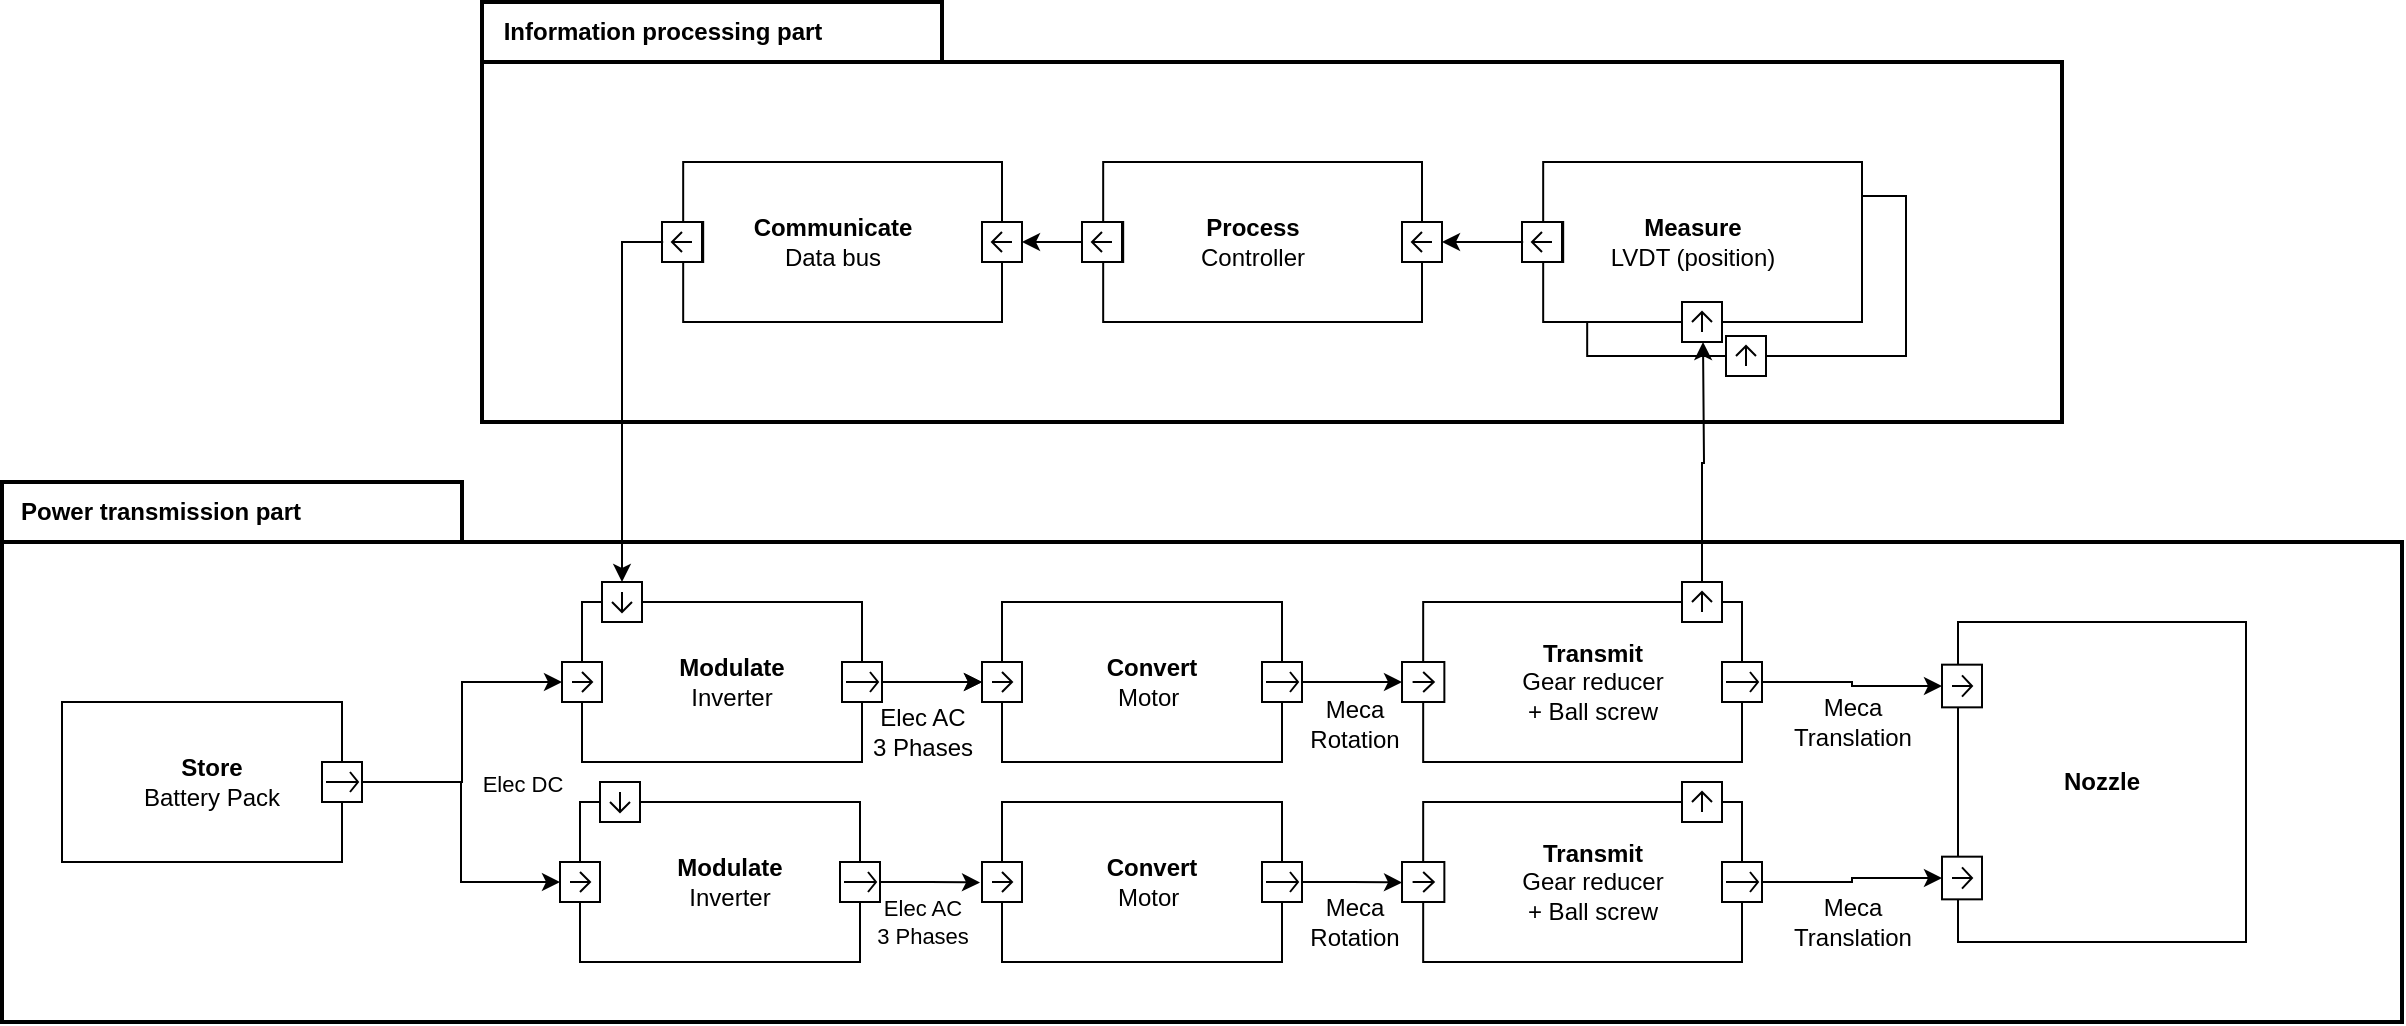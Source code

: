 <mxfile version="23.1.5" type="device">
  <diagram name="Page-1" id="yb1ma8T-SrvM5JeAaCw8">
    <mxGraphModel dx="2554" dy="1028" grid="1" gridSize="10" guides="1" tooltips="1" connect="1" arrows="1" fold="1" page="1" pageScale="1" pageWidth="827" pageHeight="1169" math="0" shadow="0">
      <root>
        <mxCell id="0" />
        <mxCell id="1" parent="0" />
        <mxCell id="T2AmNzOSlfXvJzyKGwMJ-92" value="" style="shape=folder;tabWidth=230;tabHeight=30;tabPosition=left;strokeWidth=2;html=1;whiteSpace=wrap;align=center;" vertex="1" parent="1">
          <mxGeometry x="40" y="150" width="790" height="210" as="geometry" />
        </mxCell>
        <mxCell id="T2AmNzOSlfXvJzyKGwMJ-146" value="" style="group" vertex="1" connectable="0" parent="1">
          <mxGeometry x="572" y="247" width="180" height="90" as="geometry" />
        </mxCell>
        <mxCell id="T2AmNzOSlfXvJzyKGwMJ-147" value="" style="group;direction=west;" vertex="1" connectable="0" parent="T2AmNzOSlfXvJzyKGwMJ-146">
          <mxGeometry width="180" height="80" as="geometry" />
        </mxCell>
        <mxCell id="T2AmNzOSlfXvJzyKGwMJ-148" value="Measure&lt;br&gt;&lt;span style=&quot;font-weight: 400;&quot;&gt;LVDT (position)&lt;/span&gt;" style="html=1;shape=mxgraph.sysml.itemFlow;fontStyle=1;flowDir=e;flowType=out;whiteSpace=wrap;align=center;direction=west;" vertex="1" parent="T2AmNzOSlfXvJzyKGwMJ-147">
          <mxGeometry x="10.588" width="169.412" height="80" as="geometry" />
        </mxCell>
        <mxCell id="T2AmNzOSlfXvJzyKGwMJ-149" value="" style="html=1;shape=mxgraph.sysml.port;sysMLPortType=flowN;direction=north;" vertex="1" parent="T2AmNzOSlfXvJzyKGwMJ-147">
          <mxGeometry x="10" y="30" width="20" height="20" as="geometry" />
        </mxCell>
        <mxCell id="T2AmNzOSlfXvJzyKGwMJ-150" value="" style="html=1;shape=mxgraph.sysml.port;sysMLPortType=flowN;" vertex="1" parent="T2AmNzOSlfXvJzyKGwMJ-146">
          <mxGeometry x="90" y="70" width="20" height="20" as="geometry" />
        </mxCell>
        <mxCell id="T2AmNzOSlfXvJzyKGwMJ-90" value="" style="group" vertex="1" connectable="0" parent="1">
          <mxGeometry x="-200" y="390" width="1200" height="270" as="geometry" />
        </mxCell>
        <mxCell id="T2AmNzOSlfXvJzyKGwMJ-88" value="" style="shape=folder;tabWidth=230;tabHeight=30;tabPosition=left;strokeWidth=2;html=1;whiteSpace=wrap;align=center;" vertex="1" parent="T2AmNzOSlfXvJzyKGwMJ-90">
          <mxGeometry width="1200" height="270" as="geometry" />
        </mxCell>
        <mxCell id="T2AmNzOSlfXvJzyKGwMJ-70" style="edgeStyle=orthogonalEdgeStyle;rounded=0;orthogonalLoop=1;jettySize=auto;html=1;exitX=1;exitY=0.5;exitDx=0;exitDy=0;" edge="1" parent="T2AmNzOSlfXvJzyKGwMJ-90" source="T2AmNzOSlfXvJzyKGwMJ-8">
          <mxGeometry relative="1" as="geometry">
            <mxPoint x="280" y="100" as="targetPoint" />
            <Array as="points">
              <mxPoint x="230" y="150" />
              <mxPoint x="230" y="100" />
            </Array>
          </mxGeometry>
        </mxCell>
        <mxCell id="T2AmNzOSlfXvJzyKGwMJ-80" value="Elec DC" style="edgeLabel;html=1;align=center;verticalAlign=middle;resizable=0;points=[];" vertex="1" connectable="0" parent="T2AmNzOSlfXvJzyKGwMJ-70">
          <mxGeometry x="-0.153" y="-1" relative="1" as="geometry">
            <mxPoint x="29" y="14" as="offset" />
          </mxGeometry>
        </mxCell>
        <mxCell id="T2AmNzOSlfXvJzyKGwMJ-8" value="Store&lt;br&gt;&lt;span style=&quot;font-weight: normal;&quot;&gt;Battery Pack&lt;/span&gt;" style="html=1;shape=mxgraph.sysml.itemFlow;fontStyle=1;flowDir=e;flowType=out;whiteSpace=wrap;align=center;" vertex="1" parent="T2AmNzOSlfXvJzyKGwMJ-90">
          <mxGeometry x="30" y="110" width="150" height="80" as="geometry" />
        </mxCell>
        <mxCell id="T2AmNzOSlfXvJzyKGwMJ-13" value="" style="group" vertex="1" connectable="0" parent="T2AmNzOSlfXvJzyKGwMJ-90">
          <mxGeometry x="280" y="60" width="160" height="80" as="geometry" />
        </mxCell>
        <mxCell id="T2AmNzOSlfXvJzyKGwMJ-62" value="" style="group" vertex="1" connectable="0" parent="T2AmNzOSlfXvJzyKGwMJ-13">
          <mxGeometry width="160" height="80" as="geometry" />
        </mxCell>
        <mxCell id="T2AmNzOSlfXvJzyKGwMJ-12" value="Modulate&lt;br&gt;&lt;span style=&quot;font-weight: normal;&quot;&gt;Inverter&lt;/span&gt;" style="html=1;shape=mxgraph.sysml.itemFlow;fontStyle=1;flowDir=e;flowType=out;whiteSpace=wrap;align=center;" vertex="1" parent="T2AmNzOSlfXvJzyKGwMJ-62">
          <mxGeometry x="10" width="150" height="80" as="geometry" />
        </mxCell>
        <mxCell id="T2AmNzOSlfXvJzyKGwMJ-7" value="" style="html=1;shape=mxgraph.sysml.port;sysMLPortType=flowN;direction=south;" vertex="1" parent="T2AmNzOSlfXvJzyKGwMJ-62">
          <mxGeometry y="30" width="20" height="20" as="geometry" />
        </mxCell>
        <mxCell id="T2AmNzOSlfXvJzyKGwMJ-14" value="" style="group" vertex="1" connectable="0" parent="T2AmNzOSlfXvJzyKGwMJ-90">
          <mxGeometry x="490" y="60" width="160" height="80" as="geometry" />
        </mxCell>
        <mxCell id="T2AmNzOSlfXvJzyKGwMJ-15" value="Convert&lt;br&gt;&lt;span style=&quot;font-weight: normal;&quot;&gt;Motor&amp;nbsp;&lt;/span&gt;" style="html=1;shape=mxgraph.sysml.itemFlow;fontStyle=1;flowDir=e;flowType=out;whiteSpace=wrap;align=center;" vertex="1" parent="T2AmNzOSlfXvJzyKGwMJ-14">
          <mxGeometry x="10" width="150" height="80" as="geometry" />
        </mxCell>
        <mxCell id="T2AmNzOSlfXvJzyKGwMJ-16" value="" style="html=1;shape=mxgraph.sysml.port;sysMLPortType=flowN;direction=south;" vertex="1" parent="T2AmNzOSlfXvJzyKGwMJ-14">
          <mxGeometry y="30" width="20" height="20" as="geometry" />
        </mxCell>
        <mxCell id="T2AmNzOSlfXvJzyKGwMJ-21" value="" style="group" vertex="1" connectable="0" parent="T2AmNzOSlfXvJzyKGwMJ-90">
          <mxGeometry x="700" y="60" width="180" height="90" as="geometry" />
        </mxCell>
        <mxCell id="T2AmNzOSlfXvJzyKGwMJ-22" value="Transmit&lt;br&gt;&lt;span style=&quot;font-weight: normal;&quot;&gt;Gear reducer &lt;br&gt;+ Ball screw&lt;/span&gt;" style="html=1;shape=mxgraph.sysml.itemFlow;fontStyle=1;flowDir=e;flowType=out;whiteSpace=wrap;align=center;" vertex="1" parent="T2AmNzOSlfXvJzyKGwMJ-21">
          <mxGeometry x="10.588" width="169.412" height="80" as="geometry" />
        </mxCell>
        <mxCell id="T2AmNzOSlfXvJzyKGwMJ-23" value="" style="html=1;shape=mxgraph.sysml.port;sysMLPortType=flowN;direction=south;" vertex="1" parent="T2AmNzOSlfXvJzyKGwMJ-21">
          <mxGeometry y="30" width="21.176" height="20" as="geometry" />
        </mxCell>
        <mxCell id="T2AmNzOSlfXvJzyKGwMJ-86" value="Meca &lt;br&gt;Rotation" style="text;html=1;align=center;verticalAlign=middle;resizable=0;points=[];autosize=1;strokeColor=none;fillColor=none;" vertex="1" parent="T2AmNzOSlfXvJzyKGwMJ-21">
          <mxGeometry x="-59.41" y="41" width="70" height="40" as="geometry" />
        </mxCell>
        <mxCell id="T2AmNzOSlfXvJzyKGwMJ-55" value="" style="group" vertex="1" connectable="0" parent="T2AmNzOSlfXvJzyKGwMJ-90">
          <mxGeometry x="970" y="70" width="160" height="160" as="geometry" />
        </mxCell>
        <mxCell id="T2AmNzOSlfXvJzyKGwMJ-48" value="Nozzle" style="html=1;shape=mxgraph.sysml.port1;fontStyle=1;whiteSpace=wrap;align=center;" vertex="1" parent="T2AmNzOSlfXvJzyKGwMJ-55">
          <mxGeometry width="160" height="160" as="geometry" />
        </mxCell>
        <mxCell id="T2AmNzOSlfXvJzyKGwMJ-50" value="" style="html=1;shape=mxgraph.sysml.port;sysMLPortType=flowN;direction=south;" vertex="1" parent="T2AmNzOSlfXvJzyKGwMJ-55">
          <mxGeometry y="21.333" width="20" height="21.333" as="geometry" />
        </mxCell>
        <mxCell id="T2AmNzOSlfXvJzyKGwMJ-51" value="" style="html=1;shape=mxgraph.sysml.port;sysMLPortType=flowN;direction=south;" vertex="1" parent="T2AmNzOSlfXvJzyKGwMJ-55">
          <mxGeometry y="117.333" width="20" height="21.333" as="geometry" />
        </mxCell>
        <mxCell id="T2AmNzOSlfXvJzyKGwMJ-56" value="" style="group" vertex="1" connectable="0" parent="T2AmNzOSlfXvJzyKGwMJ-90">
          <mxGeometry x="490" y="160" width="160" height="80" as="geometry" />
        </mxCell>
        <mxCell id="T2AmNzOSlfXvJzyKGwMJ-77" style="edgeStyle=orthogonalEdgeStyle;rounded=0;orthogonalLoop=1;jettySize=auto;html=1;exitX=1;exitY=0.5;exitDx=0;exitDy=0;" edge="1" parent="T2AmNzOSlfXvJzyKGwMJ-56" source="T2AmNzOSlfXvJzyKGwMJ-57">
          <mxGeometry relative="1" as="geometry">
            <mxPoint x="210.0" y="40.25" as="targetPoint" />
          </mxGeometry>
        </mxCell>
        <mxCell id="T2AmNzOSlfXvJzyKGwMJ-57" value="Convert&lt;br&gt;&lt;span style=&quot;font-weight: normal;&quot;&gt;Motor&amp;nbsp;&lt;/span&gt;" style="html=1;shape=mxgraph.sysml.itemFlow;fontStyle=1;flowDir=e;flowType=out;whiteSpace=wrap;align=center;" vertex="1" parent="T2AmNzOSlfXvJzyKGwMJ-56">
          <mxGeometry x="10" width="150" height="80" as="geometry" />
        </mxCell>
        <mxCell id="T2AmNzOSlfXvJzyKGwMJ-58" value="" style="html=1;shape=mxgraph.sysml.port;sysMLPortType=flowN;direction=south;" vertex="1" parent="T2AmNzOSlfXvJzyKGwMJ-56">
          <mxGeometry y="30" width="20" height="20" as="geometry" />
        </mxCell>
        <mxCell id="T2AmNzOSlfXvJzyKGwMJ-59" value="" style="group" vertex="1" connectable="0" parent="T2AmNzOSlfXvJzyKGwMJ-90">
          <mxGeometry x="700" y="160" width="180" height="80" as="geometry" />
        </mxCell>
        <mxCell id="T2AmNzOSlfXvJzyKGwMJ-60" value="Transmit&lt;br&gt;&lt;span style=&quot;font-weight: normal;&quot;&gt;Gear reducer &lt;br&gt;+ Ball screw&lt;/span&gt;" style="html=1;shape=mxgraph.sysml.itemFlow;fontStyle=1;flowDir=e;flowType=out;whiteSpace=wrap;align=center;" vertex="1" parent="T2AmNzOSlfXvJzyKGwMJ-59">
          <mxGeometry x="10.588" width="169.412" height="80" as="geometry" />
        </mxCell>
        <mxCell id="T2AmNzOSlfXvJzyKGwMJ-61" value="" style="html=1;shape=mxgraph.sysml.port;sysMLPortType=flowN;direction=south;" vertex="1" parent="T2AmNzOSlfXvJzyKGwMJ-59">
          <mxGeometry y="30" width="21.176" height="20" as="geometry" />
        </mxCell>
        <mxCell id="T2AmNzOSlfXvJzyKGwMJ-87" value="Meca &lt;br&gt;Rotation" style="text;html=1;align=center;verticalAlign=middle;resizable=0;points=[];autosize=1;strokeColor=none;fillColor=none;" vertex="1" parent="T2AmNzOSlfXvJzyKGwMJ-59">
          <mxGeometry x="-59.41" y="40" width="70" height="40" as="geometry" />
        </mxCell>
        <mxCell id="T2AmNzOSlfXvJzyKGwMJ-144" value="" style="html=1;shape=mxgraph.sysml.port;sysMLPortType=flowN;" vertex="1" parent="T2AmNzOSlfXvJzyKGwMJ-59">
          <mxGeometry x="140" y="-10" width="20" height="20" as="geometry" />
        </mxCell>
        <mxCell id="T2AmNzOSlfXvJzyKGwMJ-63" value="" style="group" vertex="1" connectable="0" parent="T2AmNzOSlfXvJzyKGwMJ-90">
          <mxGeometry x="279" y="160" width="160" height="80" as="geometry" />
        </mxCell>
        <mxCell id="T2AmNzOSlfXvJzyKGwMJ-64" value="" style="group" vertex="1" connectable="0" parent="T2AmNzOSlfXvJzyKGwMJ-63">
          <mxGeometry width="160" height="80" as="geometry" />
        </mxCell>
        <mxCell id="T2AmNzOSlfXvJzyKGwMJ-79" style="edgeStyle=orthogonalEdgeStyle;rounded=0;orthogonalLoop=1;jettySize=auto;html=1;exitX=1;exitY=0.5;exitDx=0;exitDy=0;" edge="1" parent="T2AmNzOSlfXvJzyKGwMJ-64" source="T2AmNzOSlfXvJzyKGwMJ-65">
          <mxGeometry relative="1" as="geometry">
            <mxPoint x="210" y="40.25" as="targetPoint" />
          </mxGeometry>
        </mxCell>
        <mxCell id="T2AmNzOSlfXvJzyKGwMJ-83" value="Elec AC&lt;br&gt;3 Phases" style="edgeLabel;html=1;align=center;verticalAlign=middle;resizable=0;points=[];" vertex="1" connectable="0" parent="T2AmNzOSlfXvJzyKGwMJ-79">
          <mxGeometry x="-0.044" relative="1" as="geometry">
            <mxPoint x="-4" y="20" as="offset" />
          </mxGeometry>
        </mxCell>
        <mxCell id="T2AmNzOSlfXvJzyKGwMJ-65" value="Modulate&lt;br&gt;&lt;span style=&quot;font-weight: normal;&quot;&gt;Inverter&lt;/span&gt;" style="html=1;shape=mxgraph.sysml.itemFlow;fontStyle=1;flowDir=e;flowType=out;whiteSpace=wrap;align=center;" vertex="1" parent="T2AmNzOSlfXvJzyKGwMJ-64">
          <mxGeometry x="10" width="150" height="80" as="geometry" />
        </mxCell>
        <mxCell id="T2AmNzOSlfXvJzyKGwMJ-66" value="" style="html=1;shape=mxgraph.sysml.port;sysMLPortType=flowN;direction=south;" vertex="1" parent="T2AmNzOSlfXvJzyKGwMJ-64">
          <mxGeometry y="30" width="20" height="20" as="geometry" />
        </mxCell>
        <mxCell id="T2AmNzOSlfXvJzyKGwMJ-145" value="" style="html=1;shape=mxgraph.sysml.port;sysMLPortType=flowN;direction=west;" vertex="1" parent="T2AmNzOSlfXvJzyKGwMJ-64">
          <mxGeometry x="20" y="-10" width="20" height="20" as="geometry" />
        </mxCell>
        <mxCell id="T2AmNzOSlfXvJzyKGwMJ-72" style="edgeStyle=orthogonalEdgeStyle;rounded=0;orthogonalLoop=1;jettySize=auto;html=1;exitX=1;exitY=0.5;exitDx=0;exitDy=0;entryX=0.5;entryY=1;entryDx=0;entryDy=0;entryPerimeter=0;" edge="1" parent="T2AmNzOSlfXvJzyKGwMJ-90" source="T2AmNzOSlfXvJzyKGwMJ-60" target="T2AmNzOSlfXvJzyKGwMJ-51">
          <mxGeometry relative="1" as="geometry" />
        </mxCell>
        <mxCell id="T2AmNzOSlfXvJzyKGwMJ-75" style="edgeStyle=orthogonalEdgeStyle;rounded=0;orthogonalLoop=1;jettySize=auto;html=1;exitX=1;exitY=0.5;exitDx=0;exitDy=0;entryX=0.5;entryY=1;entryDx=0;entryDy=0;entryPerimeter=0;" edge="1" parent="T2AmNzOSlfXvJzyKGwMJ-90" source="T2AmNzOSlfXvJzyKGwMJ-22" target="T2AmNzOSlfXvJzyKGwMJ-50">
          <mxGeometry relative="1" as="geometry" />
        </mxCell>
        <mxCell id="T2AmNzOSlfXvJzyKGwMJ-76" style="edgeStyle=orthogonalEdgeStyle;rounded=0;orthogonalLoop=1;jettySize=auto;html=1;exitX=1;exitY=0.5;exitDx=0;exitDy=0;entryX=0.5;entryY=1;entryDx=0;entryDy=0;entryPerimeter=0;" edge="1" parent="T2AmNzOSlfXvJzyKGwMJ-90" source="T2AmNzOSlfXvJzyKGwMJ-15" target="T2AmNzOSlfXvJzyKGwMJ-23">
          <mxGeometry relative="1" as="geometry" />
        </mxCell>
        <mxCell id="T2AmNzOSlfXvJzyKGwMJ-78" style="edgeStyle=orthogonalEdgeStyle;rounded=0;orthogonalLoop=1;jettySize=auto;html=1;exitX=1;exitY=0.5;exitDx=0;exitDy=0;entryX=0.5;entryY=1;entryDx=0;entryDy=0;entryPerimeter=0;" edge="1" parent="T2AmNzOSlfXvJzyKGwMJ-90" source="T2AmNzOSlfXvJzyKGwMJ-12" target="T2AmNzOSlfXvJzyKGwMJ-16">
          <mxGeometry relative="1" as="geometry" />
        </mxCell>
        <mxCell id="T2AmNzOSlfXvJzyKGwMJ-69" style="edgeStyle=orthogonalEdgeStyle;rounded=0;orthogonalLoop=1;jettySize=auto;html=1;exitX=1;exitY=0.5;exitDx=0;exitDy=0;entryX=0.5;entryY=1;entryDx=0;entryDy=0;entryPerimeter=0;" edge="1" parent="T2AmNzOSlfXvJzyKGwMJ-90" source="T2AmNzOSlfXvJzyKGwMJ-8" target="T2AmNzOSlfXvJzyKGwMJ-66">
          <mxGeometry relative="1" as="geometry">
            <mxPoint x="230" y="200.0" as="targetPoint" />
          </mxGeometry>
        </mxCell>
        <mxCell id="T2AmNzOSlfXvJzyKGwMJ-81" value="" style="edgeStyle=orthogonalEdgeStyle;rounded=0;orthogonalLoop=1;jettySize=auto;html=1;" edge="1" parent="T2AmNzOSlfXvJzyKGwMJ-90" source="T2AmNzOSlfXvJzyKGwMJ-12" target="T2AmNzOSlfXvJzyKGwMJ-16">
          <mxGeometry relative="1" as="geometry" />
        </mxCell>
        <mxCell id="T2AmNzOSlfXvJzyKGwMJ-82" value="Elec AC &lt;br&gt;3 Phases" style="text;html=1;align=center;verticalAlign=middle;resizable=0;points=[];autosize=1;strokeColor=none;fillColor=none;" vertex="1" parent="T2AmNzOSlfXvJzyKGwMJ-90">
          <mxGeometry x="425" y="105" width="70" height="40" as="geometry" />
        </mxCell>
        <mxCell id="T2AmNzOSlfXvJzyKGwMJ-84" value="Meca &lt;br&gt;Translation" style="text;html=1;align=center;verticalAlign=middle;resizable=0;points=[];autosize=1;strokeColor=none;fillColor=none;" vertex="1" parent="T2AmNzOSlfXvJzyKGwMJ-90">
          <mxGeometry x="885" y="100" width="80" height="40" as="geometry" />
        </mxCell>
        <mxCell id="T2AmNzOSlfXvJzyKGwMJ-85" value="Meca &lt;br&gt;Translation" style="text;html=1;align=center;verticalAlign=middle;resizable=0;points=[];autosize=1;strokeColor=none;fillColor=none;" vertex="1" parent="T2AmNzOSlfXvJzyKGwMJ-90">
          <mxGeometry x="885" y="200" width="80" height="40" as="geometry" />
        </mxCell>
        <mxCell id="T2AmNzOSlfXvJzyKGwMJ-89" value="Power transmission part" style="text;html=1;align=center;verticalAlign=middle;resizable=0;points=[];autosize=1;strokeColor=none;fillColor=none;fontStyle=1" vertex="1" parent="T2AmNzOSlfXvJzyKGwMJ-90">
          <mxGeometry x="-1" width="160" height="30" as="geometry" />
        </mxCell>
        <mxCell id="T2AmNzOSlfXvJzyKGwMJ-138" style="edgeStyle=orthogonalEdgeStyle;rounded=0;orthogonalLoop=1;jettySize=auto;html=1;exitX=0.5;exitY=0;exitDx=0;exitDy=0;exitPerimeter=0;" edge="1" parent="T2AmNzOSlfXvJzyKGwMJ-90" source="T2AmNzOSlfXvJzyKGwMJ-135">
          <mxGeometry relative="1" as="geometry">
            <mxPoint x="850.5" y="-70" as="targetPoint" />
          </mxGeometry>
        </mxCell>
        <mxCell id="T2AmNzOSlfXvJzyKGwMJ-135" value="" style="html=1;shape=mxgraph.sysml.port;sysMLPortType=flowN;" vertex="1" parent="T2AmNzOSlfXvJzyKGwMJ-90">
          <mxGeometry x="840" y="50" width="20" height="20" as="geometry" />
        </mxCell>
        <mxCell id="T2AmNzOSlfXvJzyKGwMJ-143" value="" style="html=1;shape=mxgraph.sysml.port;sysMLPortType=flowN;direction=west;" vertex="1" parent="T2AmNzOSlfXvJzyKGwMJ-90">
          <mxGeometry x="300" y="50" width="20" height="20" as="geometry" />
        </mxCell>
        <mxCell id="T2AmNzOSlfXvJzyKGwMJ-134" value="Information processing part" style="text;html=1;align=center;verticalAlign=middle;resizable=0;points=[];autosize=1;strokeColor=none;fillColor=none;fontStyle=1" vertex="1" parent="1">
          <mxGeometry x="40" y="150" width="180" height="30" as="geometry" />
        </mxCell>
        <mxCell id="T2AmNzOSlfXvJzyKGwMJ-137" value="" style="group" vertex="1" connectable="0" parent="1">
          <mxGeometry x="550" y="230" width="180" height="90" as="geometry" />
        </mxCell>
        <mxCell id="T2AmNzOSlfXvJzyKGwMJ-115" value="" style="group;direction=west;" vertex="1" connectable="0" parent="T2AmNzOSlfXvJzyKGwMJ-137">
          <mxGeometry width="180" height="80" as="geometry" />
        </mxCell>
        <mxCell id="T2AmNzOSlfXvJzyKGwMJ-116" value="Measure&lt;br&gt;&lt;span style=&quot;font-weight: 400;&quot;&gt;LVDT (position)&lt;/span&gt;" style="html=1;shape=mxgraph.sysml.itemFlow;fontStyle=1;flowDir=e;flowType=out;whiteSpace=wrap;align=center;direction=west;" vertex="1" parent="T2AmNzOSlfXvJzyKGwMJ-115">
          <mxGeometry x="10.588" width="169.412" height="80" as="geometry" />
        </mxCell>
        <mxCell id="T2AmNzOSlfXvJzyKGwMJ-117" value="" style="html=1;shape=mxgraph.sysml.port;sysMLPortType=flowN;direction=north;" vertex="1" parent="T2AmNzOSlfXvJzyKGwMJ-115">
          <mxGeometry x="10" y="30" width="20" height="20" as="geometry" />
        </mxCell>
        <mxCell id="T2AmNzOSlfXvJzyKGwMJ-136" value="" style="html=1;shape=mxgraph.sysml.port;sysMLPortType=flowN;" vertex="1" parent="T2AmNzOSlfXvJzyKGwMJ-137">
          <mxGeometry x="90" y="70" width="20" height="20" as="geometry" />
        </mxCell>
        <mxCell id="T2AmNzOSlfXvJzyKGwMJ-151" value="" style="group" vertex="1" connectable="0" parent="1">
          <mxGeometry x="330" y="230" width="180" height="90" as="geometry" />
        </mxCell>
        <mxCell id="T2AmNzOSlfXvJzyKGwMJ-152" value="" style="group;direction=west;" vertex="1" connectable="0" parent="T2AmNzOSlfXvJzyKGwMJ-151">
          <mxGeometry width="180" height="80" as="geometry" />
        </mxCell>
        <mxCell id="T2AmNzOSlfXvJzyKGwMJ-153" value="Process&lt;br&gt;&lt;span style=&quot;font-weight: 400;&quot;&gt;Controller&lt;/span&gt;" style="html=1;shape=mxgraph.sysml.itemFlow;fontStyle=1;flowDir=e;flowType=out;whiteSpace=wrap;align=center;direction=west;" vertex="1" parent="T2AmNzOSlfXvJzyKGwMJ-152">
          <mxGeometry x="10.588" width="169.412" height="80" as="geometry" />
        </mxCell>
        <mxCell id="T2AmNzOSlfXvJzyKGwMJ-154" value="" style="html=1;shape=mxgraph.sysml.port;sysMLPortType=flowN;direction=north;" vertex="1" parent="T2AmNzOSlfXvJzyKGwMJ-152">
          <mxGeometry x="10" y="30" width="20" height="20" as="geometry" />
        </mxCell>
        <mxCell id="T2AmNzOSlfXvJzyKGwMJ-155" value="" style="html=1;shape=mxgraph.sysml.port;sysMLPortType=flowN;direction=north;" vertex="1" parent="1">
          <mxGeometry x="500" y="260" width="20" height="20" as="geometry" />
        </mxCell>
        <mxCell id="T2AmNzOSlfXvJzyKGwMJ-157" style="edgeStyle=orthogonalEdgeStyle;rounded=0;orthogonalLoop=1;jettySize=auto;html=1;exitX=1;exitY=0.5;exitDx=0;exitDy=0;entryX=0.5;entryY=1;entryDx=0;entryDy=0;entryPerimeter=0;" edge="1" parent="1" source="T2AmNzOSlfXvJzyKGwMJ-116" target="T2AmNzOSlfXvJzyKGwMJ-155">
          <mxGeometry relative="1" as="geometry" />
        </mxCell>
        <mxCell id="T2AmNzOSlfXvJzyKGwMJ-163" value="" style="group" vertex="1" connectable="0" parent="1">
          <mxGeometry x="120" y="230" width="190" height="90" as="geometry" />
        </mxCell>
        <mxCell id="T2AmNzOSlfXvJzyKGwMJ-158" value="" style="group" vertex="1" connectable="0" parent="T2AmNzOSlfXvJzyKGwMJ-163">
          <mxGeometry width="180" height="90" as="geometry" />
        </mxCell>
        <mxCell id="T2AmNzOSlfXvJzyKGwMJ-159" value="" style="group;direction=west;" vertex="1" connectable="0" parent="T2AmNzOSlfXvJzyKGwMJ-158">
          <mxGeometry width="180" height="80" as="geometry" />
        </mxCell>
        <mxCell id="T2AmNzOSlfXvJzyKGwMJ-160" value="Communicate&lt;br&gt;&lt;span style=&quot;font-weight: normal;&quot;&gt;Data bus&lt;/span&gt;" style="html=1;shape=mxgraph.sysml.itemFlow;fontStyle=1;flowDir=e;flowType=out;whiteSpace=wrap;align=center;direction=west;" vertex="1" parent="T2AmNzOSlfXvJzyKGwMJ-159">
          <mxGeometry x="10.588" width="169.412" height="80" as="geometry" />
        </mxCell>
        <mxCell id="T2AmNzOSlfXvJzyKGwMJ-161" value="" style="html=1;shape=mxgraph.sysml.port;sysMLPortType=flowN;direction=north;" vertex="1" parent="T2AmNzOSlfXvJzyKGwMJ-159">
          <mxGeometry x="10" y="30" width="20" height="20" as="geometry" />
        </mxCell>
        <mxCell id="T2AmNzOSlfXvJzyKGwMJ-162" value="" style="html=1;shape=mxgraph.sysml.port;sysMLPortType=flowN;direction=north;" vertex="1" parent="T2AmNzOSlfXvJzyKGwMJ-163">
          <mxGeometry x="170" y="30" width="20" height="20" as="geometry" />
        </mxCell>
        <mxCell id="T2AmNzOSlfXvJzyKGwMJ-164" style="edgeStyle=orthogonalEdgeStyle;rounded=0;orthogonalLoop=1;jettySize=auto;html=1;exitX=1;exitY=0.5;exitDx=0;exitDy=0;entryX=0.5;entryY=1;entryDx=0;entryDy=0;entryPerimeter=0;" edge="1" parent="1" source="T2AmNzOSlfXvJzyKGwMJ-160" target="T2AmNzOSlfXvJzyKGwMJ-143">
          <mxGeometry relative="1" as="geometry" />
        </mxCell>
        <mxCell id="T2AmNzOSlfXvJzyKGwMJ-165" style="edgeStyle=orthogonalEdgeStyle;rounded=0;orthogonalLoop=1;jettySize=auto;html=1;exitX=0.5;exitY=0;exitDx=0;exitDy=0;exitPerimeter=0;entryX=0.5;entryY=1;entryDx=0;entryDy=0;entryPerimeter=0;" edge="1" parent="1" source="T2AmNzOSlfXvJzyKGwMJ-154" target="T2AmNzOSlfXvJzyKGwMJ-162">
          <mxGeometry relative="1" as="geometry" />
        </mxCell>
      </root>
    </mxGraphModel>
  </diagram>
</mxfile>
